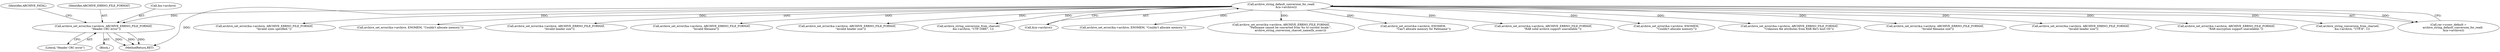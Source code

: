 digraph "0_libarchive_5562545b5562f6d12a4ef991fae158bf4ccf92b6@pointer" {
"1000400" [label="(Call,archive_set_error(&a->archive, ARCHIVE_ERRNO_FILE_FORMAT,\n      \"Header CRC error\"))"];
"1000173" [label="(Call,archive_string_default_conversion_for_read(\n            &(a->archive)))"];
"1000560" [label="(Call,archive_set_error(&a->archive, ARCHIVE_ERRNO_FILE_FORMAT,\n                      \"Invalid sizes specified.\"))"];
"1000173" [label="(Call,archive_string_default_conversion_for_read(\n            &(a->archive)))"];
"1001288" [label="(Call,archive_set_error(&a->archive, ENOMEM, \"Couldn't allocate memory.\"))"];
"1000400" [label="(Call,archive_set_error(&a->archive, ARCHIVE_ERRNO_FILE_FORMAT,\n      \"Header CRC error\"))"];
"1001383" [label="(Call,archive_set_error(&a->archive, ARCHIVE_ERRNO_FILE_FORMAT,\n        \"Invalid header size\"))"];
"1000932" [label="(Call,archive_set_error(&a->archive, ARCHIVE_ERRNO_FILE_FORMAT,\n          \"Invalid filename\"))"];
"1001350" [label="(Call,archive_set_error(&a->archive, ARCHIVE_ERRNO_FILE_FORMAT,\n        \"Invalid header size\"))"];
"1000406" [label="(Literal,\"Header CRC error\")"];
"1000399" [label="(Block,)"];
"1000963" [label="(Call,archive_string_conversion_from_charset(\n           &a->archive, \"UTF-16BE\", 1))"];
"1000174" [label="(Call,&(a->archive))"];
"1001144" [label="(Call,archive_set_error(&a->archive, ENOMEM, \"Couldn't allocate memory.\"))"];
"1000408" [label="(Identifier,ARCHIVE_FATAL)"];
"1001681" [label="(Call,archive_set_error(&a->archive, ARCHIVE_ERRNO_FILE_FORMAT,\n                      \"Pathname cannot be converted from %s to current locale.\",\n                      archive_string_conversion_charset_name(fn_sconv)))"];
"1001672" [label="(Call,archive_set_error(&a->archive, ENOMEM,\n                        \"Can't allocate memory for Pathname\"))"];
"1000405" [label="(Identifier,ARCHIVE_ERRNO_FILE_FORMAT)"];
"1000356" [label="(Call,archive_set_error(&a->archive, ARCHIVE_ERRNO_FILE_FORMAT,\n                      \"RAR solid archive support unavailable.\"))"];
"1000676" [label="(Call,archive_set_error(&a->archive, ENOMEM,\n                        \"Couldn't allocate memory.\"))"];
"1001493" [label="(Call,archive_set_error(&a->archive, ARCHIVE_ERRNO_FILE_FORMAT,\n                      \"Unknown file attributes from RAR file's host OS\"))"];
"1000635" [label="(Call,archive_set_error(&a->archive, ARCHIVE_ERRNO_FILE_FORMAT,\n      \"Invalid filename size\"))"];
"1001741" [label="(MethodReturn,RET)"];
"1000232" [label="(Call,archive_set_error(&a->archive, ARCHIVE_ERRNO_FILE_FORMAT,\n      \"Invalid header size\"))"];
"1000401" [label="(Call,&a->archive)"];
"1000471" [label="(Call,archive_set_error(&a->archive, ARCHIVE_ERRNO_FILE_FORMAT,\n                      \"RAR encryption support unavailable.\"))"];
"1001023" [label="(Call,archive_string_conversion_from_charset(\n           &a->archive, \"UTF-8\", 1))"];
"1000169" [label="(Call,rar->sconv_default =\n          archive_string_default_conversion_for_read(\n            &(a->archive)))"];
"1000400" -> "1000399"  [label="AST: "];
"1000400" -> "1000406"  [label="CFG: "];
"1000401" -> "1000400"  [label="AST: "];
"1000405" -> "1000400"  [label="AST: "];
"1000406" -> "1000400"  [label="AST: "];
"1000408" -> "1000400"  [label="CFG: "];
"1000400" -> "1001741"  [label="DDG: "];
"1000400" -> "1001741"  [label="DDG: "];
"1000400" -> "1001741"  [label="DDG: "];
"1000173" -> "1000400"  [label="DDG: "];
"1000173" -> "1000169"  [label="AST: "];
"1000173" -> "1000174"  [label="CFG: "];
"1000174" -> "1000173"  [label="AST: "];
"1000169" -> "1000173"  [label="CFG: "];
"1000173" -> "1001741"  [label="DDG: "];
"1000173" -> "1000169"  [label="DDG: "];
"1000173" -> "1000232"  [label="DDG: "];
"1000173" -> "1000356"  [label="DDG: "];
"1000173" -> "1000471"  [label="DDG: "];
"1000173" -> "1000560"  [label="DDG: "];
"1000173" -> "1000635"  [label="DDG: "];
"1000173" -> "1000676"  [label="DDG: "];
"1000173" -> "1000932"  [label="DDG: "];
"1000173" -> "1000963"  [label="DDG: "];
"1000173" -> "1001023"  [label="DDG: "];
"1000173" -> "1001144"  [label="DDG: "];
"1000173" -> "1001288"  [label="DDG: "];
"1000173" -> "1001350"  [label="DDG: "];
"1000173" -> "1001383"  [label="DDG: "];
"1000173" -> "1001493"  [label="DDG: "];
"1000173" -> "1001672"  [label="DDG: "];
"1000173" -> "1001681"  [label="DDG: "];
}
